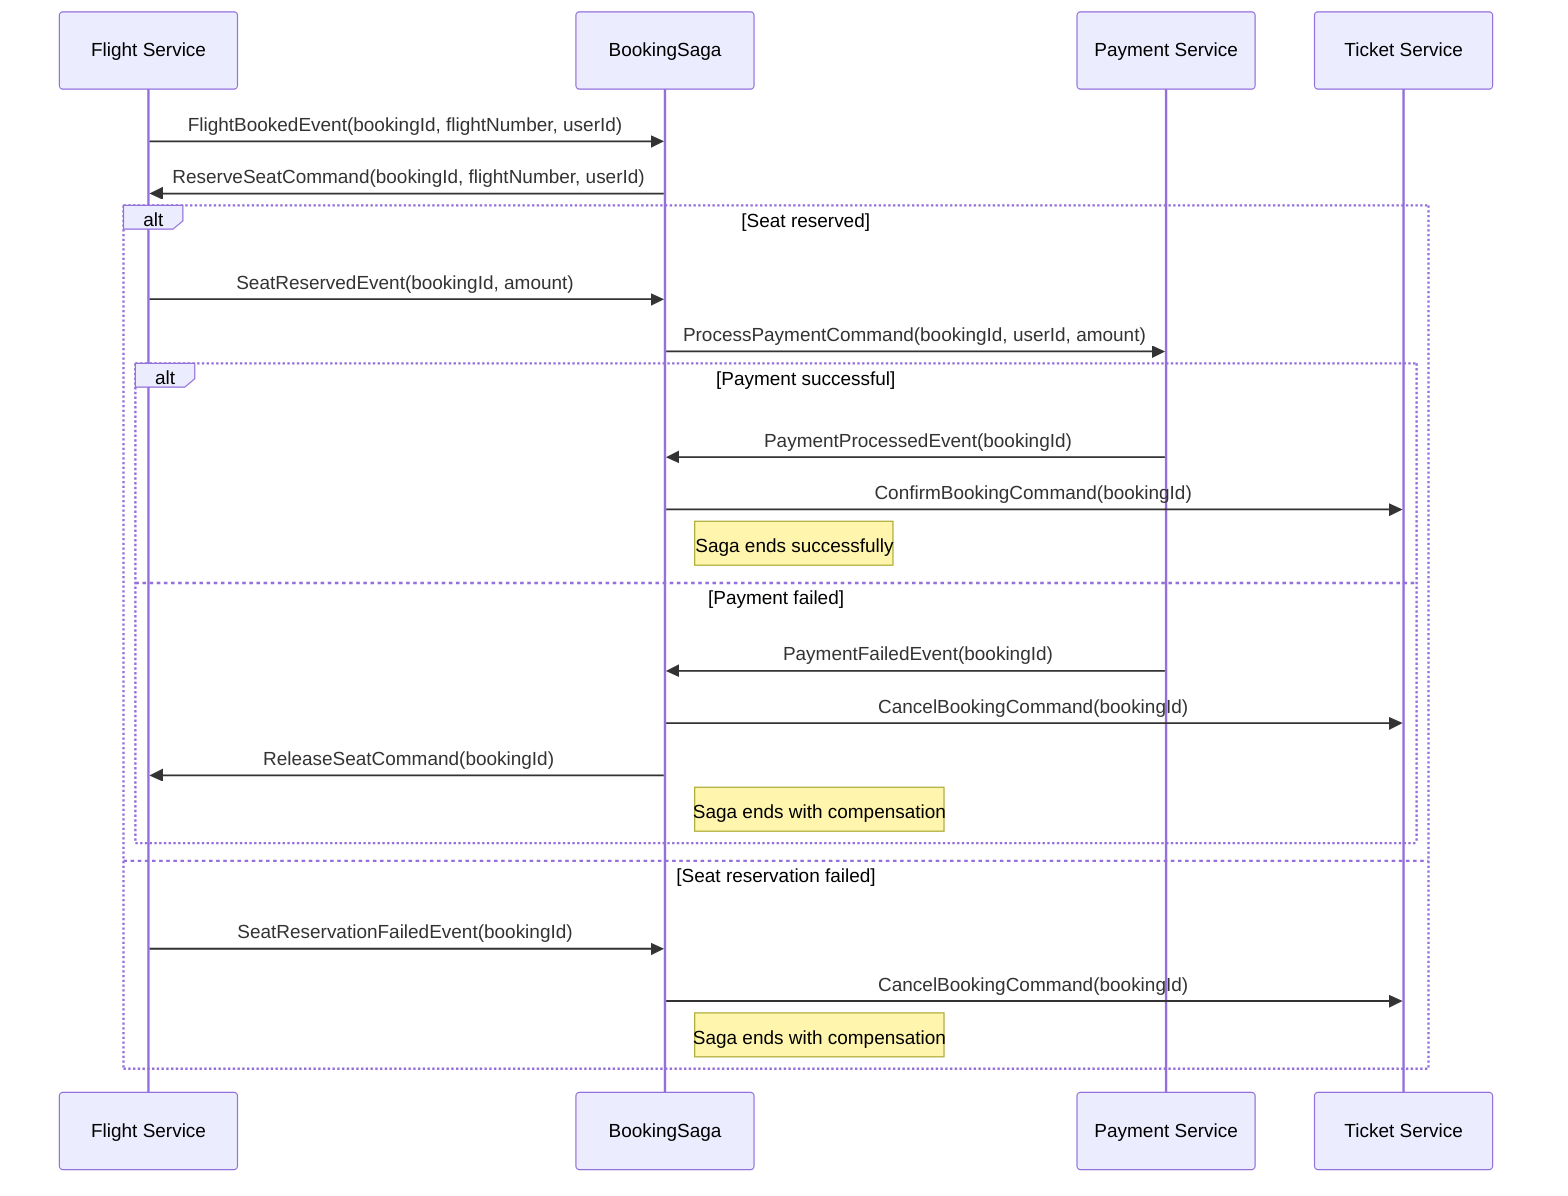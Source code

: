 sequenceDiagram
    participant FS as Flight Service
    participant Saga as BookingSaga
    participant PS as Payment Service
    participant TS as Ticket Service

    FS->>Saga: FlightBookedEvent(bookingId, flightNumber, userId)
    Saga->>FS: ReserveSeatCommand(bookingId, flightNumber, userId)

    alt Seat reserved
        FS->>Saga: SeatReservedEvent(bookingId, amount)
        Saga->>PS: ProcessPaymentCommand(bookingId, userId, amount)

        alt Payment successful
            PS->>Saga: PaymentProcessedEvent(bookingId)
            Saga->>TS: ConfirmBookingCommand(bookingId)
            Note right of Saga: Saga ends successfully
        else Payment failed
            PS->>Saga: PaymentFailedEvent(bookingId)
            Saga->>TS: CancelBookingCommand(bookingId)
            Saga->>FS: ReleaseSeatCommand(bookingId)
            Note right of Saga: Saga ends with compensation
        end

    else Seat reservation failed
        FS->>Saga: SeatReservationFailedEvent(bookingId)
        Saga->>TS: CancelBookingCommand(bookingId)
        Note right of Saga: Saga ends with compensation
    end